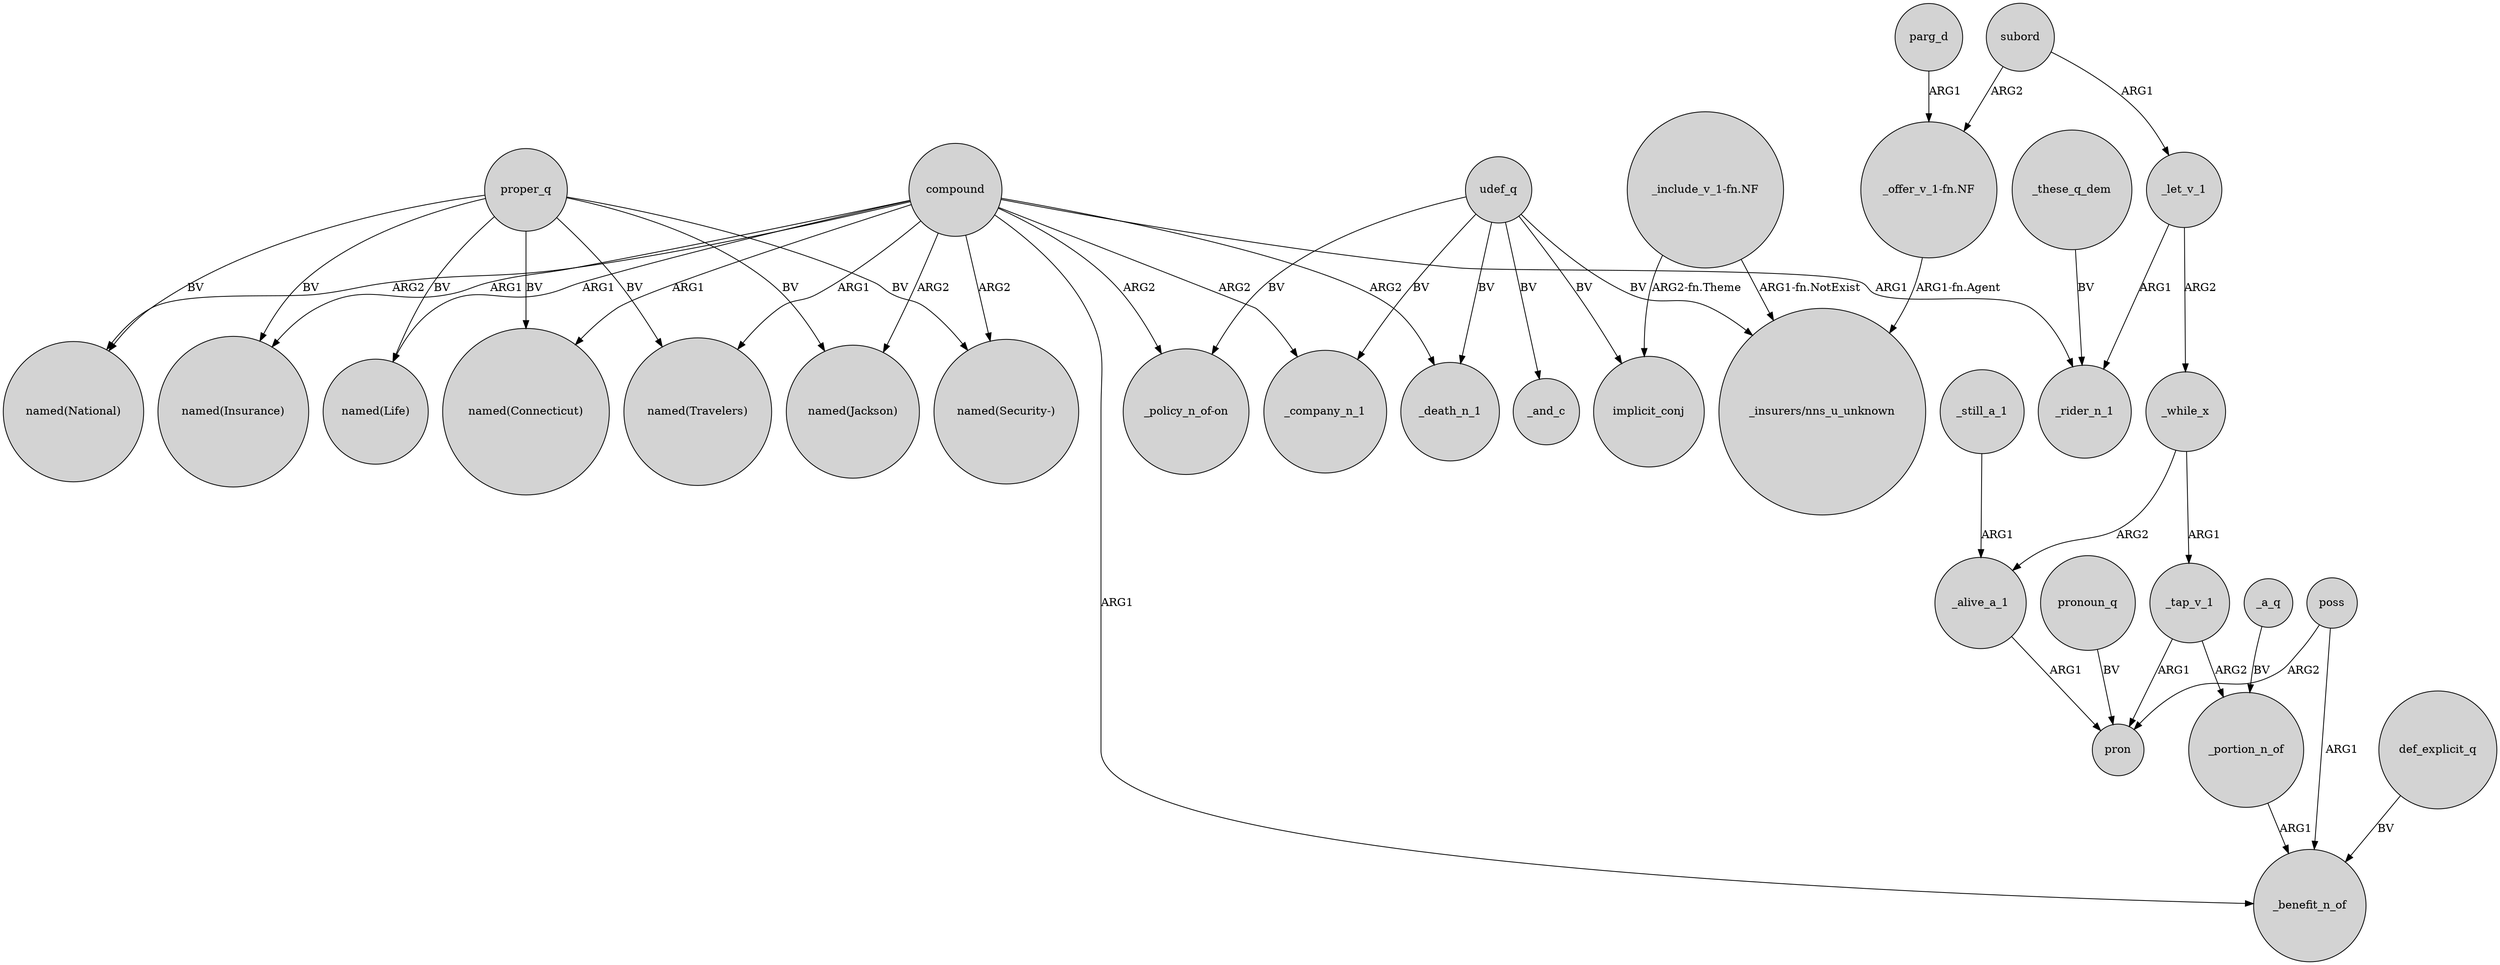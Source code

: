 digraph {
	node [shape=circle style=filled]
	_tap_v_1 -> pron [label=ARG1]
	_alive_a_1 -> pron [label=ARG1]
	proper_q -> "named(Travelers)" [label=BV]
	poss -> pron [label=ARG2]
	compound -> _rider_n_1 [label=ARG1]
	compound -> _company_n_1 [label=ARG2]
	compound -> "_policy_n_of-on" [label=ARG2]
	_while_x -> _alive_a_1 [label=ARG2]
	compound -> "named(Jackson)" [label=ARG2]
	proper_q -> "named(Security-)" [label=BV]
	subord -> _let_v_1 [label=ARG1]
	"_include_v_1-fn.NF" -> "_insurers/nns_u_unknown" [label="ARG1-fn.NotExist"]
	udef_q -> "_policy_n_of-on" [label=BV]
	udef_q -> implicit_conj [label=BV]
	poss -> _benefit_n_of [label=ARG1]
	compound -> "named(Travelers)" [label=ARG1]
	"_offer_v_1-fn.NF" -> "_insurers/nns_u_unknown" [label="ARG1-fn.Agent"]
	_let_v_1 -> _while_x [label=ARG2]
	_while_x -> _tap_v_1 [label=ARG1]
	compound -> _death_n_1 [label=ARG2]
	"_include_v_1-fn.NF" -> implicit_conj [label="ARG2-fn.Theme"]
	compound -> "named(National)" [label=ARG2]
	pronoun_q -> pron [label=BV]
	_tap_v_1 -> _portion_n_of [label=ARG2]
	proper_q -> "named(Jackson)" [label=BV]
	compound -> "named(Security-)" [label=ARG2]
	_portion_n_of -> _benefit_n_of [label=ARG1]
	compound -> _benefit_n_of [label=ARG1]
	subord -> "_offer_v_1-fn.NF" [label=ARG2]
	proper_q -> "named(Insurance)" [label=BV]
	proper_q -> "named(Life)" [label=BV]
	udef_q -> _death_n_1 [label=BV]
	_still_a_1 -> _alive_a_1 [label=ARG1]
	_these_q_dem -> _rider_n_1 [label=BV]
	compound -> "named(Insurance)" [label=ARG1]
	proper_q -> "named(National)" [label=BV]
	proper_q -> "named(Connecticut)" [label=BV]
	udef_q -> "_insurers/nns_u_unknown" [label=BV]
	def_explicit_q -> _benefit_n_of [label=BV]
	compound -> "named(Life)" [label=ARG1]
	udef_q -> _and_c [label=BV]
	parg_d -> "_offer_v_1-fn.NF" [label=ARG1]
	_a_q -> _portion_n_of [label=BV]
	udef_q -> _company_n_1 [label=BV]
	_let_v_1 -> _rider_n_1 [label=ARG1]
	compound -> "named(Connecticut)" [label=ARG1]
}
